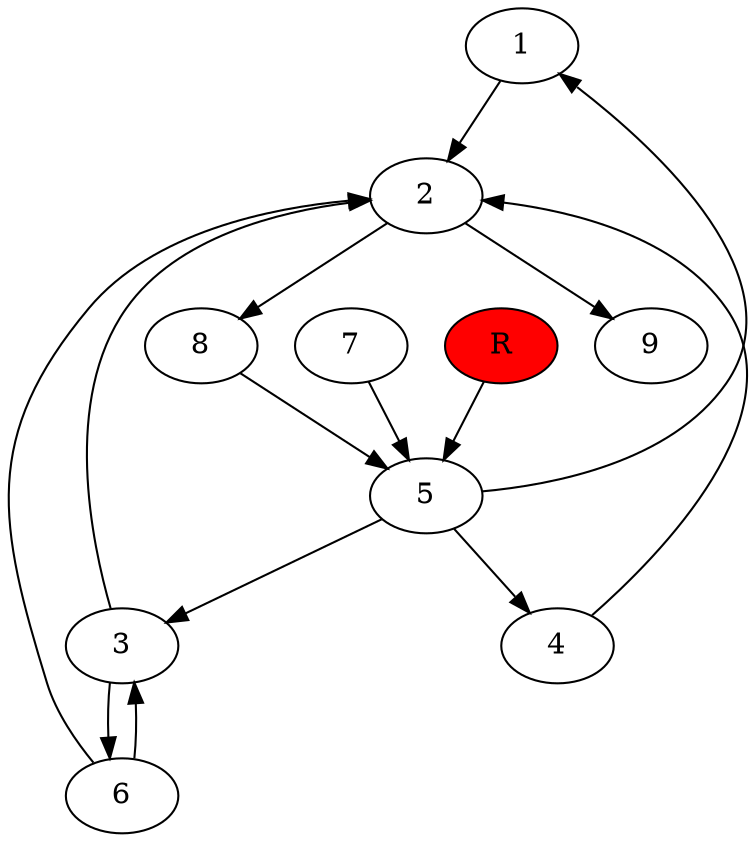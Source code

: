 digraph prb69985 {
	1
	2
	3
	4
	5
	6
	7
	8
	R [fillcolor="#ff0000" style=filled]
	1 -> 2
	2 -> 8
	2 -> 9
	3 -> 2
	3 -> 6
	4 -> 2
	5 -> 1
	5 -> 3
	5 -> 4
	6 -> 2
	6 -> 3
	7 -> 5
	8 -> 5
	R -> 5
}
